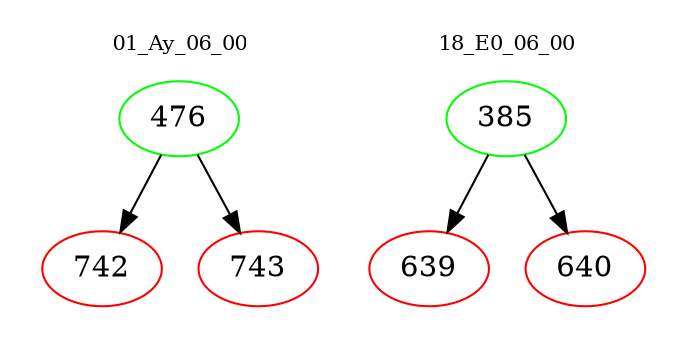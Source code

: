 digraph{
subgraph cluster_0 {
color = white
label = "01_Ay_06_00";
fontsize=10;
T0_476 [label="476", color="green"]
T0_476 -> T0_742 [color="black"]
T0_742 [label="742", color="red"]
T0_476 -> T0_743 [color="black"]
T0_743 [label="743", color="red"]
}
subgraph cluster_1 {
color = white
label = "18_E0_06_00";
fontsize=10;
T1_385 [label="385", color="green"]
T1_385 -> T1_639 [color="black"]
T1_639 [label="639", color="red"]
T1_385 -> T1_640 [color="black"]
T1_640 [label="640", color="red"]
}
}
